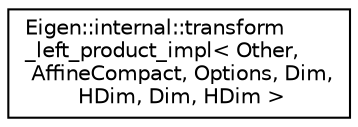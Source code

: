 digraph "Graphical Class Hierarchy"
{
  edge [fontname="Helvetica",fontsize="10",labelfontname="Helvetica",labelfontsize="10"];
  node [fontname="Helvetica",fontsize="10",shape=record];
  rankdir="LR";
  Node1 [label="Eigen::internal::transform\l_left_product_impl\< Other,\l AffineCompact, Options, Dim,\l HDim, Dim, HDim \>",height=0.2,width=0.4,color="black", fillcolor="white", style="filled",URL="$struct_eigen_1_1internal_1_1transform__left__product__impl_3_01_other_00_01_affine_compact_00_015e9b9427c7ea1ff34d05c5964520dbab.html"];
}
